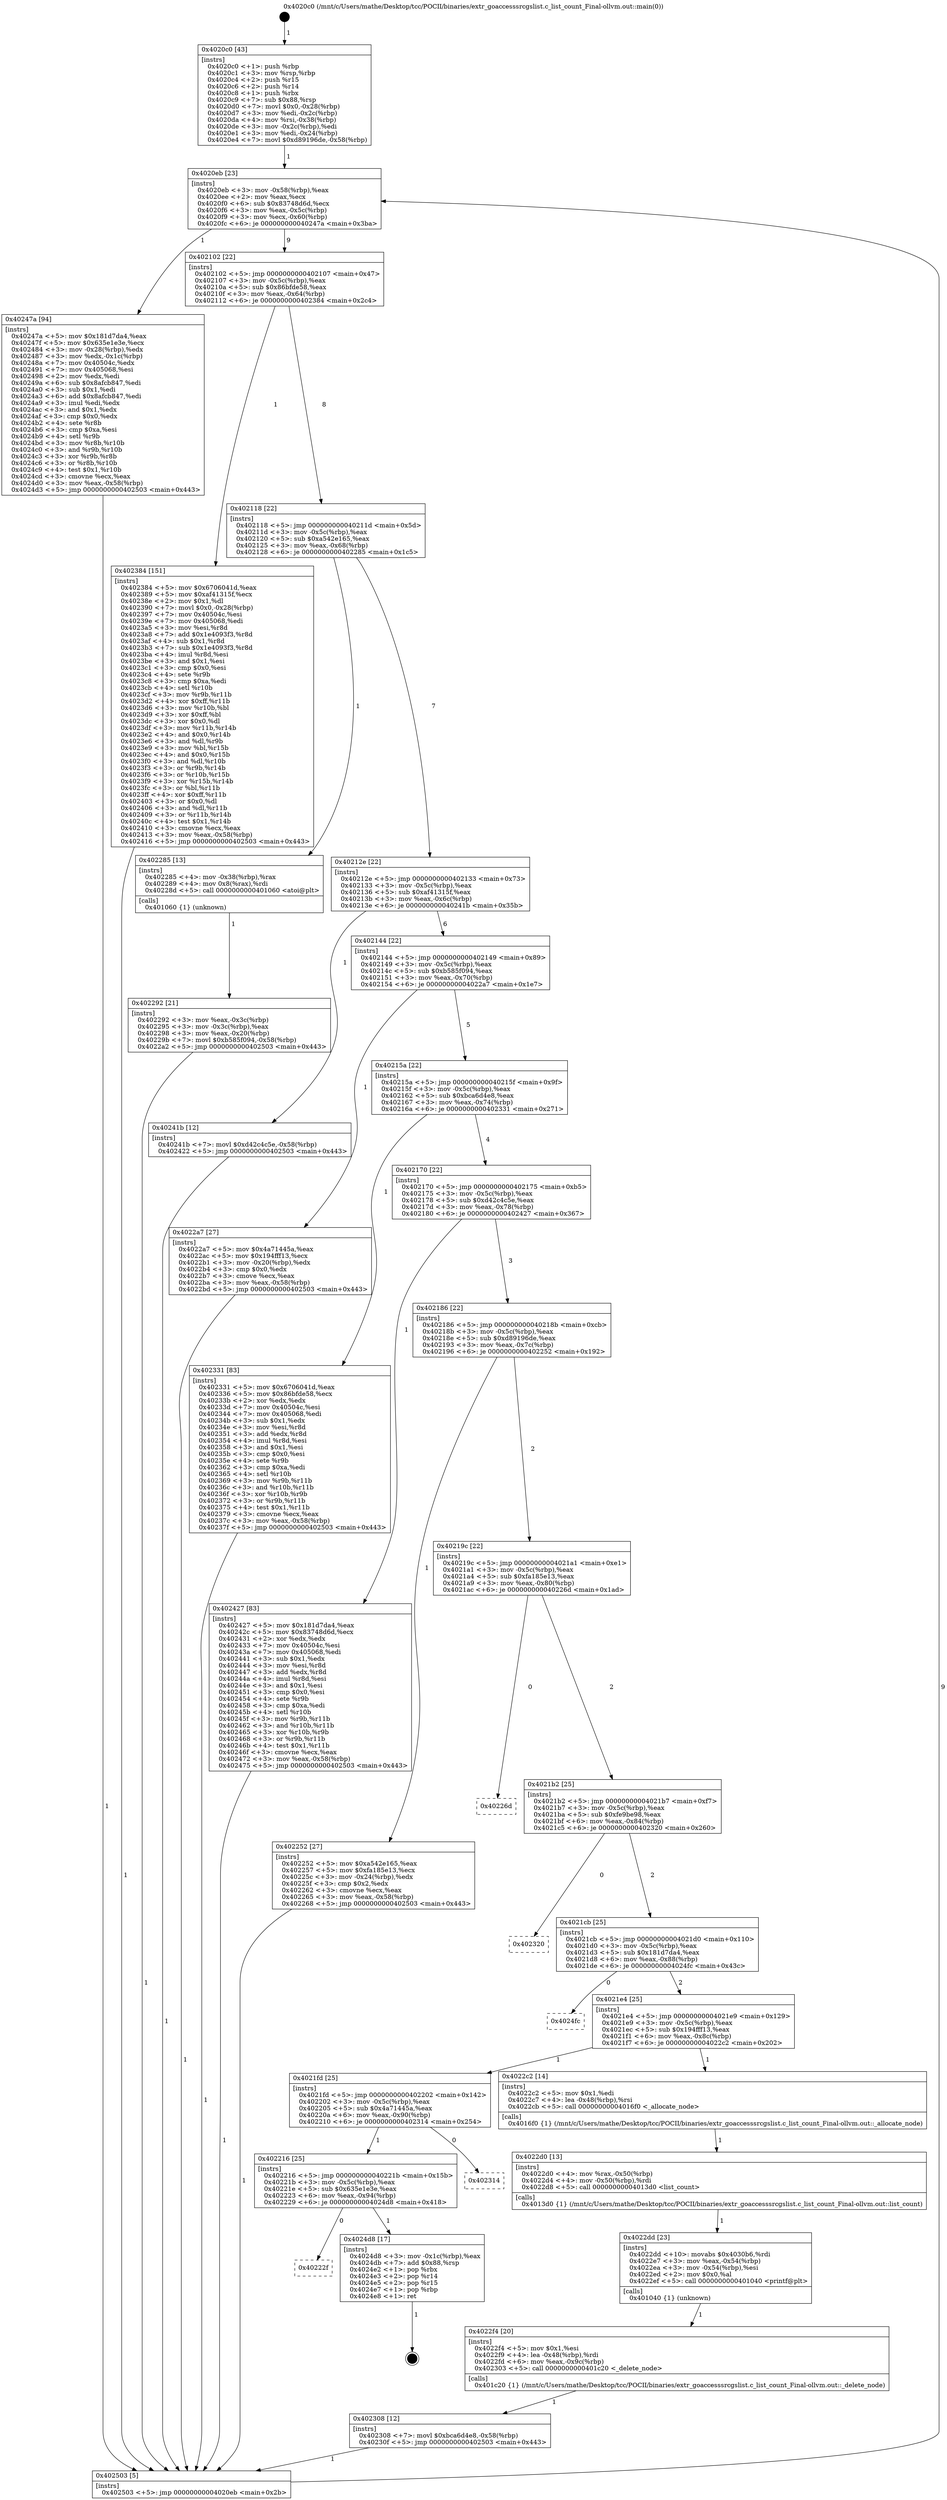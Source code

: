 digraph "0x4020c0" {
  label = "0x4020c0 (/mnt/c/Users/mathe/Desktop/tcc/POCII/binaries/extr_goaccesssrcgslist.c_list_count_Final-ollvm.out::main(0))"
  labelloc = "t"
  node[shape=record]

  Entry [label="",width=0.3,height=0.3,shape=circle,fillcolor=black,style=filled]
  "0x4020eb" [label="{
     0x4020eb [23]\l
     | [instrs]\l
     &nbsp;&nbsp;0x4020eb \<+3\>: mov -0x58(%rbp),%eax\l
     &nbsp;&nbsp;0x4020ee \<+2\>: mov %eax,%ecx\l
     &nbsp;&nbsp;0x4020f0 \<+6\>: sub $0x83748d6d,%ecx\l
     &nbsp;&nbsp;0x4020f6 \<+3\>: mov %eax,-0x5c(%rbp)\l
     &nbsp;&nbsp;0x4020f9 \<+3\>: mov %ecx,-0x60(%rbp)\l
     &nbsp;&nbsp;0x4020fc \<+6\>: je 000000000040247a \<main+0x3ba\>\l
  }"]
  "0x40247a" [label="{
     0x40247a [94]\l
     | [instrs]\l
     &nbsp;&nbsp;0x40247a \<+5\>: mov $0x181d7da4,%eax\l
     &nbsp;&nbsp;0x40247f \<+5\>: mov $0x635e1e3e,%ecx\l
     &nbsp;&nbsp;0x402484 \<+3\>: mov -0x28(%rbp),%edx\l
     &nbsp;&nbsp;0x402487 \<+3\>: mov %edx,-0x1c(%rbp)\l
     &nbsp;&nbsp;0x40248a \<+7\>: mov 0x40504c,%edx\l
     &nbsp;&nbsp;0x402491 \<+7\>: mov 0x405068,%esi\l
     &nbsp;&nbsp;0x402498 \<+2\>: mov %edx,%edi\l
     &nbsp;&nbsp;0x40249a \<+6\>: sub $0x8afcb847,%edi\l
     &nbsp;&nbsp;0x4024a0 \<+3\>: sub $0x1,%edi\l
     &nbsp;&nbsp;0x4024a3 \<+6\>: add $0x8afcb847,%edi\l
     &nbsp;&nbsp;0x4024a9 \<+3\>: imul %edi,%edx\l
     &nbsp;&nbsp;0x4024ac \<+3\>: and $0x1,%edx\l
     &nbsp;&nbsp;0x4024af \<+3\>: cmp $0x0,%edx\l
     &nbsp;&nbsp;0x4024b2 \<+4\>: sete %r8b\l
     &nbsp;&nbsp;0x4024b6 \<+3\>: cmp $0xa,%esi\l
     &nbsp;&nbsp;0x4024b9 \<+4\>: setl %r9b\l
     &nbsp;&nbsp;0x4024bd \<+3\>: mov %r8b,%r10b\l
     &nbsp;&nbsp;0x4024c0 \<+3\>: and %r9b,%r10b\l
     &nbsp;&nbsp;0x4024c3 \<+3\>: xor %r9b,%r8b\l
     &nbsp;&nbsp;0x4024c6 \<+3\>: or %r8b,%r10b\l
     &nbsp;&nbsp;0x4024c9 \<+4\>: test $0x1,%r10b\l
     &nbsp;&nbsp;0x4024cd \<+3\>: cmovne %ecx,%eax\l
     &nbsp;&nbsp;0x4024d0 \<+3\>: mov %eax,-0x58(%rbp)\l
     &nbsp;&nbsp;0x4024d3 \<+5\>: jmp 0000000000402503 \<main+0x443\>\l
  }"]
  "0x402102" [label="{
     0x402102 [22]\l
     | [instrs]\l
     &nbsp;&nbsp;0x402102 \<+5\>: jmp 0000000000402107 \<main+0x47\>\l
     &nbsp;&nbsp;0x402107 \<+3\>: mov -0x5c(%rbp),%eax\l
     &nbsp;&nbsp;0x40210a \<+5\>: sub $0x86bfde58,%eax\l
     &nbsp;&nbsp;0x40210f \<+3\>: mov %eax,-0x64(%rbp)\l
     &nbsp;&nbsp;0x402112 \<+6\>: je 0000000000402384 \<main+0x2c4\>\l
  }"]
  Exit [label="",width=0.3,height=0.3,shape=circle,fillcolor=black,style=filled,peripheries=2]
  "0x402384" [label="{
     0x402384 [151]\l
     | [instrs]\l
     &nbsp;&nbsp;0x402384 \<+5\>: mov $0x6706041d,%eax\l
     &nbsp;&nbsp;0x402389 \<+5\>: mov $0xaf41315f,%ecx\l
     &nbsp;&nbsp;0x40238e \<+2\>: mov $0x1,%dl\l
     &nbsp;&nbsp;0x402390 \<+7\>: movl $0x0,-0x28(%rbp)\l
     &nbsp;&nbsp;0x402397 \<+7\>: mov 0x40504c,%esi\l
     &nbsp;&nbsp;0x40239e \<+7\>: mov 0x405068,%edi\l
     &nbsp;&nbsp;0x4023a5 \<+3\>: mov %esi,%r8d\l
     &nbsp;&nbsp;0x4023a8 \<+7\>: add $0x1e4093f3,%r8d\l
     &nbsp;&nbsp;0x4023af \<+4\>: sub $0x1,%r8d\l
     &nbsp;&nbsp;0x4023b3 \<+7\>: sub $0x1e4093f3,%r8d\l
     &nbsp;&nbsp;0x4023ba \<+4\>: imul %r8d,%esi\l
     &nbsp;&nbsp;0x4023be \<+3\>: and $0x1,%esi\l
     &nbsp;&nbsp;0x4023c1 \<+3\>: cmp $0x0,%esi\l
     &nbsp;&nbsp;0x4023c4 \<+4\>: sete %r9b\l
     &nbsp;&nbsp;0x4023c8 \<+3\>: cmp $0xa,%edi\l
     &nbsp;&nbsp;0x4023cb \<+4\>: setl %r10b\l
     &nbsp;&nbsp;0x4023cf \<+3\>: mov %r9b,%r11b\l
     &nbsp;&nbsp;0x4023d2 \<+4\>: xor $0xff,%r11b\l
     &nbsp;&nbsp;0x4023d6 \<+3\>: mov %r10b,%bl\l
     &nbsp;&nbsp;0x4023d9 \<+3\>: xor $0xff,%bl\l
     &nbsp;&nbsp;0x4023dc \<+3\>: xor $0x0,%dl\l
     &nbsp;&nbsp;0x4023df \<+3\>: mov %r11b,%r14b\l
     &nbsp;&nbsp;0x4023e2 \<+4\>: and $0x0,%r14b\l
     &nbsp;&nbsp;0x4023e6 \<+3\>: and %dl,%r9b\l
     &nbsp;&nbsp;0x4023e9 \<+3\>: mov %bl,%r15b\l
     &nbsp;&nbsp;0x4023ec \<+4\>: and $0x0,%r15b\l
     &nbsp;&nbsp;0x4023f0 \<+3\>: and %dl,%r10b\l
     &nbsp;&nbsp;0x4023f3 \<+3\>: or %r9b,%r14b\l
     &nbsp;&nbsp;0x4023f6 \<+3\>: or %r10b,%r15b\l
     &nbsp;&nbsp;0x4023f9 \<+3\>: xor %r15b,%r14b\l
     &nbsp;&nbsp;0x4023fc \<+3\>: or %bl,%r11b\l
     &nbsp;&nbsp;0x4023ff \<+4\>: xor $0xff,%r11b\l
     &nbsp;&nbsp;0x402403 \<+3\>: or $0x0,%dl\l
     &nbsp;&nbsp;0x402406 \<+3\>: and %dl,%r11b\l
     &nbsp;&nbsp;0x402409 \<+3\>: or %r11b,%r14b\l
     &nbsp;&nbsp;0x40240c \<+4\>: test $0x1,%r14b\l
     &nbsp;&nbsp;0x402410 \<+3\>: cmovne %ecx,%eax\l
     &nbsp;&nbsp;0x402413 \<+3\>: mov %eax,-0x58(%rbp)\l
     &nbsp;&nbsp;0x402416 \<+5\>: jmp 0000000000402503 \<main+0x443\>\l
  }"]
  "0x402118" [label="{
     0x402118 [22]\l
     | [instrs]\l
     &nbsp;&nbsp;0x402118 \<+5\>: jmp 000000000040211d \<main+0x5d\>\l
     &nbsp;&nbsp;0x40211d \<+3\>: mov -0x5c(%rbp),%eax\l
     &nbsp;&nbsp;0x402120 \<+5\>: sub $0xa542e165,%eax\l
     &nbsp;&nbsp;0x402125 \<+3\>: mov %eax,-0x68(%rbp)\l
     &nbsp;&nbsp;0x402128 \<+6\>: je 0000000000402285 \<main+0x1c5\>\l
  }"]
  "0x40222f" [label="{
     0x40222f\l
  }", style=dashed]
  "0x402285" [label="{
     0x402285 [13]\l
     | [instrs]\l
     &nbsp;&nbsp;0x402285 \<+4\>: mov -0x38(%rbp),%rax\l
     &nbsp;&nbsp;0x402289 \<+4\>: mov 0x8(%rax),%rdi\l
     &nbsp;&nbsp;0x40228d \<+5\>: call 0000000000401060 \<atoi@plt\>\l
     | [calls]\l
     &nbsp;&nbsp;0x401060 \{1\} (unknown)\l
  }"]
  "0x40212e" [label="{
     0x40212e [22]\l
     | [instrs]\l
     &nbsp;&nbsp;0x40212e \<+5\>: jmp 0000000000402133 \<main+0x73\>\l
     &nbsp;&nbsp;0x402133 \<+3\>: mov -0x5c(%rbp),%eax\l
     &nbsp;&nbsp;0x402136 \<+5\>: sub $0xaf41315f,%eax\l
     &nbsp;&nbsp;0x40213b \<+3\>: mov %eax,-0x6c(%rbp)\l
     &nbsp;&nbsp;0x40213e \<+6\>: je 000000000040241b \<main+0x35b\>\l
  }"]
  "0x4024d8" [label="{
     0x4024d8 [17]\l
     | [instrs]\l
     &nbsp;&nbsp;0x4024d8 \<+3\>: mov -0x1c(%rbp),%eax\l
     &nbsp;&nbsp;0x4024db \<+7\>: add $0x88,%rsp\l
     &nbsp;&nbsp;0x4024e2 \<+1\>: pop %rbx\l
     &nbsp;&nbsp;0x4024e3 \<+2\>: pop %r14\l
     &nbsp;&nbsp;0x4024e5 \<+2\>: pop %r15\l
     &nbsp;&nbsp;0x4024e7 \<+1\>: pop %rbp\l
     &nbsp;&nbsp;0x4024e8 \<+1\>: ret\l
  }"]
  "0x40241b" [label="{
     0x40241b [12]\l
     | [instrs]\l
     &nbsp;&nbsp;0x40241b \<+7\>: movl $0xd42c4c5e,-0x58(%rbp)\l
     &nbsp;&nbsp;0x402422 \<+5\>: jmp 0000000000402503 \<main+0x443\>\l
  }"]
  "0x402144" [label="{
     0x402144 [22]\l
     | [instrs]\l
     &nbsp;&nbsp;0x402144 \<+5\>: jmp 0000000000402149 \<main+0x89\>\l
     &nbsp;&nbsp;0x402149 \<+3\>: mov -0x5c(%rbp),%eax\l
     &nbsp;&nbsp;0x40214c \<+5\>: sub $0xb585f094,%eax\l
     &nbsp;&nbsp;0x402151 \<+3\>: mov %eax,-0x70(%rbp)\l
     &nbsp;&nbsp;0x402154 \<+6\>: je 00000000004022a7 \<main+0x1e7\>\l
  }"]
  "0x402216" [label="{
     0x402216 [25]\l
     | [instrs]\l
     &nbsp;&nbsp;0x402216 \<+5\>: jmp 000000000040221b \<main+0x15b\>\l
     &nbsp;&nbsp;0x40221b \<+3\>: mov -0x5c(%rbp),%eax\l
     &nbsp;&nbsp;0x40221e \<+5\>: sub $0x635e1e3e,%eax\l
     &nbsp;&nbsp;0x402223 \<+6\>: mov %eax,-0x94(%rbp)\l
     &nbsp;&nbsp;0x402229 \<+6\>: je 00000000004024d8 \<main+0x418\>\l
  }"]
  "0x4022a7" [label="{
     0x4022a7 [27]\l
     | [instrs]\l
     &nbsp;&nbsp;0x4022a7 \<+5\>: mov $0x4a71445a,%eax\l
     &nbsp;&nbsp;0x4022ac \<+5\>: mov $0x194fff13,%ecx\l
     &nbsp;&nbsp;0x4022b1 \<+3\>: mov -0x20(%rbp),%edx\l
     &nbsp;&nbsp;0x4022b4 \<+3\>: cmp $0x0,%edx\l
     &nbsp;&nbsp;0x4022b7 \<+3\>: cmove %ecx,%eax\l
     &nbsp;&nbsp;0x4022ba \<+3\>: mov %eax,-0x58(%rbp)\l
     &nbsp;&nbsp;0x4022bd \<+5\>: jmp 0000000000402503 \<main+0x443\>\l
  }"]
  "0x40215a" [label="{
     0x40215a [22]\l
     | [instrs]\l
     &nbsp;&nbsp;0x40215a \<+5\>: jmp 000000000040215f \<main+0x9f\>\l
     &nbsp;&nbsp;0x40215f \<+3\>: mov -0x5c(%rbp),%eax\l
     &nbsp;&nbsp;0x402162 \<+5\>: sub $0xbca6d4e8,%eax\l
     &nbsp;&nbsp;0x402167 \<+3\>: mov %eax,-0x74(%rbp)\l
     &nbsp;&nbsp;0x40216a \<+6\>: je 0000000000402331 \<main+0x271\>\l
  }"]
  "0x402314" [label="{
     0x402314\l
  }", style=dashed]
  "0x402331" [label="{
     0x402331 [83]\l
     | [instrs]\l
     &nbsp;&nbsp;0x402331 \<+5\>: mov $0x6706041d,%eax\l
     &nbsp;&nbsp;0x402336 \<+5\>: mov $0x86bfde58,%ecx\l
     &nbsp;&nbsp;0x40233b \<+2\>: xor %edx,%edx\l
     &nbsp;&nbsp;0x40233d \<+7\>: mov 0x40504c,%esi\l
     &nbsp;&nbsp;0x402344 \<+7\>: mov 0x405068,%edi\l
     &nbsp;&nbsp;0x40234b \<+3\>: sub $0x1,%edx\l
     &nbsp;&nbsp;0x40234e \<+3\>: mov %esi,%r8d\l
     &nbsp;&nbsp;0x402351 \<+3\>: add %edx,%r8d\l
     &nbsp;&nbsp;0x402354 \<+4\>: imul %r8d,%esi\l
     &nbsp;&nbsp;0x402358 \<+3\>: and $0x1,%esi\l
     &nbsp;&nbsp;0x40235b \<+3\>: cmp $0x0,%esi\l
     &nbsp;&nbsp;0x40235e \<+4\>: sete %r9b\l
     &nbsp;&nbsp;0x402362 \<+3\>: cmp $0xa,%edi\l
     &nbsp;&nbsp;0x402365 \<+4\>: setl %r10b\l
     &nbsp;&nbsp;0x402369 \<+3\>: mov %r9b,%r11b\l
     &nbsp;&nbsp;0x40236c \<+3\>: and %r10b,%r11b\l
     &nbsp;&nbsp;0x40236f \<+3\>: xor %r10b,%r9b\l
     &nbsp;&nbsp;0x402372 \<+3\>: or %r9b,%r11b\l
     &nbsp;&nbsp;0x402375 \<+4\>: test $0x1,%r11b\l
     &nbsp;&nbsp;0x402379 \<+3\>: cmovne %ecx,%eax\l
     &nbsp;&nbsp;0x40237c \<+3\>: mov %eax,-0x58(%rbp)\l
     &nbsp;&nbsp;0x40237f \<+5\>: jmp 0000000000402503 \<main+0x443\>\l
  }"]
  "0x402170" [label="{
     0x402170 [22]\l
     | [instrs]\l
     &nbsp;&nbsp;0x402170 \<+5\>: jmp 0000000000402175 \<main+0xb5\>\l
     &nbsp;&nbsp;0x402175 \<+3\>: mov -0x5c(%rbp),%eax\l
     &nbsp;&nbsp;0x402178 \<+5\>: sub $0xd42c4c5e,%eax\l
     &nbsp;&nbsp;0x40217d \<+3\>: mov %eax,-0x78(%rbp)\l
     &nbsp;&nbsp;0x402180 \<+6\>: je 0000000000402427 \<main+0x367\>\l
  }"]
  "0x402308" [label="{
     0x402308 [12]\l
     | [instrs]\l
     &nbsp;&nbsp;0x402308 \<+7\>: movl $0xbca6d4e8,-0x58(%rbp)\l
     &nbsp;&nbsp;0x40230f \<+5\>: jmp 0000000000402503 \<main+0x443\>\l
  }"]
  "0x402427" [label="{
     0x402427 [83]\l
     | [instrs]\l
     &nbsp;&nbsp;0x402427 \<+5\>: mov $0x181d7da4,%eax\l
     &nbsp;&nbsp;0x40242c \<+5\>: mov $0x83748d6d,%ecx\l
     &nbsp;&nbsp;0x402431 \<+2\>: xor %edx,%edx\l
     &nbsp;&nbsp;0x402433 \<+7\>: mov 0x40504c,%esi\l
     &nbsp;&nbsp;0x40243a \<+7\>: mov 0x405068,%edi\l
     &nbsp;&nbsp;0x402441 \<+3\>: sub $0x1,%edx\l
     &nbsp;&nbsp;0x402444 \<+3\>: mov %esi,%r8d\l
     &nbsp;&nbsp;0x402447 \<+3\>: add %edx,%r8d\l
     &nbsp;&nbsp;0x40244a \<+4\>: imul %r8d,%esi\l
     &nbsp;&nbsp;0x40244e \<+3\>: and $0x1,%esi\l
     &nbsp;&nbsp;0x402451 \<+3\>: cmp $0x0,%esi\l
     &nbsp;&nbsp;0x402454 \<+4\>: sete %r9b\l
     &nbsp;&nbsp;0x402458 \<+3\>: cmp $0xa,%edi\l
     &nbsp;&nbsp;0x40245b \<+4\>: setl %r10b\l
     &nbsp;&nbsp;0x40245f \<+3\>: mov %r9b,%r11b\l
     &nbsp;&nbsp;0x402462 \<+3\>: and %r10b,%r11b\l
     &nbsp;&nbsp;0x402465 \<+3\>: xor %r10b,%r9b\l
     &nbsp;&nbsp;0x402468 \<+3\>: or %r9b,%r11b\l
     &nbsp;&nbsp;0x40246b \<+4\>: test $0x1,%r11b\l
     &nbsp;&nbsp;0x40246f \<+3\>: cmovne %ecx,%eax\l
     &nbsp;&nbsp;0x402472 \<+3\>: mov %eax,-0x58(%rbp)\l
     &nbsp;&nbsp;0x402475 \<+5\>: jmp 0000000000402503 \<main+0x443\>\l
  }"]
  "0x402186" [label="{
     0x402186 [22]\l
     | [instrs]\l
     &nbsp;&nbsp;0x402186 \<+5\>: jmp 000000000040218b \<main+0xcb\>\l
     &nbsp;&nbsp;0x40218b \<+3\>: mov -0x5c(%rbp),%eax\l
     &nbsp;&nbsp;0x40218e \<+5\>: sub $0xd89196de,%eax\l
     &nbsp;&nbsp;0x402193 \<+3\>: mov %eax,-0x7c(%rbp)\l
     &nbsp;&nbsp;0x402196 \<+6\>: je 0000000000402252 \<main+0x192\>\l
  }"]
  "0x4022f4" [label="{
     0x4022f4 [20]\l
     | [instrs]\l
     &nbsp;&nbsp;0x4022f4 \<+5\>: mov $0x1,%esi\l
     &nbsp;&nbsp;0x4022f9 \<+4\>: lea -0x48(%rbp),%rdi\l
     &nbsp;&nbsp;0x4022fd \<+6\>: mov %eax,-0x9c(%rbp)\l
     &nbsp;&nbsp;0x402303 \<+5\>: call 0000000000401c20 \<_delete_node\>\l
     | [calls]\l
     &nbsp;&nbsp;0x401c20 \{1\} (/mnt/c/Users/mathe/Desktop/tcc/POCII/binaries/extr_goaccesssrcgslist.c_list_count_Final-ollvm.out::_delete_node)\l
  }"]
  "0x402252" [label="{
     0x402252 [27]\l
     | [instrs]\l
     &nbsp;&nbsp;0x402252 \<+5\>: mov $0xa542e165,%eax\l
     &nbsp;&nbsp;0x402257 \<+5\>: mov $0xfa185e13,%ecx\l
     &nbsp;&nbsp;0x40225c \<+3\>: mov -0x24(%rbp),%edx\l
     &nbsp;&nbsp;0x40225f \<+3\>: cmp $0x2,%edx\l
     &nbsp;&nbsp;0x402262 \<+3\>: cmovne %ecx,%eax\l
     &nbsp;&nbsp;0x402265 \<+3\>: mov %eax,-0x58(%rbp)\l
     &nbsp;&nbsp;0x402268 \<+5\>: jmp 0000000000402503 \<main+0x443\>\l
  }"]
  "0x40219c" [label="{
     0x40219c [22]\l
     | [instrs]\l
     &nbsp;&nbsp;0x40219c \<+5\>: jmp 00000000004021a1 \<main+0xe1\>\l
     &nbsp;&nbsp;0x4021a1 \<+3\>: mov -0x5c(%rbp),%eax\l
     &nbsp;&nbsp;0x4021a4 \<+5\>: sub $0xfa185e13,%eax\l
     &nbsp;&nbsp;0x4021a9 \<+3\>: mov %eax,-0x80(%rbp)\l
     &nbsp;&nbsp;0x4021ac \<+6\>: je 000000000040226d \<main+0x1ad\>\l
  }"]
  "0x402503" [label="{
     0x402503 [5]\l
     | [instrs]\l
     &nbsp;&nbsp;0x402503 \<+5\>: jmp 00000000004020eb \<main+0x2b\>\l
  }"]
  "0x4020c0" [label="{
     0x4020c0 [43]\l
     | [instrs]\l
     &nbsp;&nbsp;0x4020c0 \<+1\>: push %rbp\l
     &nbsp;&nbsp;0x4020c1 \<+3\>: mov %rsp,%rbp\l
     &nbsp;&nbsp;0x4020c4 \<+2\>: push %r15\l
     &nbsp;&nbsp;0x4020c6 \<+2\>: push %r14\l
     &nbsp;&nbsp;0x4020c8 \<+1\>: push %rbx\l
     &nbsp;&nbsp;0x4020c9 \<+7\>: sub $0x88,%rsp\l
     &nbsp;&nbsp;0x4020d0 \<+7\>: movl $0x0,-0x28(%rbp)\l
     &nbsp;&nbsp;0x4020d7 \<+3\>: mov %edi,-0x2c(%rbp)\l
     &nbsp;&nbsp;0x4020da \<+4\>: mov %rsi,-0x38(%rbp)\l
     &nbsp;&nbsp;0x4020de \<+3\>: mov -0x2c(%rbp),%edi\l
     &nbsp;&nbsp;0x4020e1 \<+3\>: mov %edi,-0x24(%rbp)\l
     &nbsp;&nbsp;0x4020e4 \<+7\>: movl $0xd89196de,-0x58(%rbp)\l
  }"]
  "0x402292" [label="{
     0x402292 [21]\l
     | [instrs]\l
     &nbsp;&nbsp;0x402292 \<+3\>: mov %eax,-0x3c(%rbp)\l
     &nbsp;&nbsp;0x402295 \<+3\>: mov -0x3c(%rbp),%eax\l
     &nbsp;&nbsp;0x402298 \<+3\>: mov %eax,-0x20(%rbp)\l
     &nbsp;&nbsp;0x40229b \<+7\>: movl $0xb585f094,-0x58(%rbp)\l
     &nbsp;&nbsp;0x4022a2 \<+5\>: jmp 0000000000402503 \<main+0x443\>\l
  }"]
  "0x4022dd" [label="{
     0x4022dd [23]\l
     | [instrs]\l
     &nbsp;&nbsp;0x4022dd \<+10\>: movabs $0x4030b6,%rdi\l
     &nbsp;&nbsp;0x4022e7 \<+3\>: mov %eax,-0x54(%rbp)\l
     &nbsp;&nbsp;0x4022ea \<+3\>: mov -0x54(%rbp),%esi\l
     &nbsp;&nbsp;0x4022ed \<+2\>: mov $0x0,%al\l
     &nbsp;&nbsp;0x4022ef \<+5\>: call 0000000000401040 \<printf@plt\>\l
     | [calls]\l
     &nbsp;&nbsp;0x401040 \{1\} (unknown)\l
  }"]
  "0x40226d" [label="{
     0x40226d\l
  }", style=dashed]
  "0x4021b2" [label="{
     0x4021b2 [25]\l
     | [instrs]\l
     &nbsp;&nbsp;0x4021b2 \<+5\>: jmp 00000000004021b7 \<main+0xf7\>\l
     &nbsp;&nbsp;0x4021b7 \<+3\>: mov -0x5c(%rbp),%eax\l
     &nbsp;&nbsp;0x4021ba \<+5\>: sub $0xfe9be98,%eax\l
     &nbsp;&nbsp;0x4021bf \<+6\>: mov %eax,-0x84(%rbp)\l
     &nbsp;&nbsp;0x4021c5 \<+6\>: je 0000000000402320 \<main+0x260\>\l
  }"]
  "0x4022d0" [label="{
     0x4022d0 [13]\l
     | [instrs]\l
     &nbsp;&nbsp;0x4022d0 \<+4\>: mov %rax,-0x50(%rbp)\l
     &nbsp;&nbsp;0x4022d4 \<+4\>: mov -0x50(%rbp),%rdi\l
     &nbsp;&nbsp;0x4022d8 \<+5\>: call 00000000004013d0 \<list_count\>\l
     | [calls]\l
     &nbsp;&nbsp;0x4013d0 \{1\} (/mnt/c/Users/mathe/Desktop/tcc/POCII/binaries/extr_goaccesssrcgslist.c_list_count_Final-ollvm.out::list_count)\l
  }"]
  "0x402320" [label="{
     0x402320\l
  }", style=dashed]
  "0x4021cb" [label="{
     0x4021cb [25]\l
     | [instrs]\l
     &nbsp;&nbsp;0x4021cb \<+5\>: jmp 00000000004021d0 \<main+0x110\>\l
     &nbsp;&nbsp;0x4021d0 \<+3\>: mov -0x5c(%rbp),%eax\l
     &nbsp;&nbsp;0x4021d3 \<+5\>: sub $0x181d7da4,%eax\l
     &nbsp;&nbsp;0x4021d8 \<+6\>: mov %eax,-0x88(%rbp)\l
     &nbsp;&nbsp;0x4021de \<+6\>: je 00000000004024fc \<main+0x43c\>\l
  }"]
  "0x4021fd" [label="{
     0x4021fd [25]\l
     | [instrs]\l
     &nbsp;&nbsp;0x4021fd \<+5\>: jmp 0000000000402202 \<main+0x142\>\l
     &nbsp;&nbsp;0x402202 \<+3\>: mov -0x5c(%rbp),%eax\l
     &nbsp;&nbsp;0x402205 \<+5\>: sub $0x4a71445a,%eax\l
     &nbsp;&nbsp;0x40220a \<+6\>: mov %eax,-0x90(%rbp)\l
     &nbsp;&nbsp;0x402210 \<+6\>: je 0000000000402314 \<main+0x254\>\l
  }"]
  "0x4024fc" [label="{
     0x4024fc\l
  }", style=dashed]
  "0x4021e4" [label="{
     0x4021e4 [25]\l
     | [instrs]\l
     &nbsp;&nbsp;0x4021e4 \<+5\>: jmp 00000000004021e9 \<main+0x129\>\l
     &nbsp;&nbsp;0x4021e9 \<+3\>: mov -0x5c(%rbp),%eax\l
     &nbsp;&nbsp;0x4021ec \<+5\>: sub $0x194fff13,%eax\l
     &nbsp;&nbsp;0x4021f1 \<+6\>: mov %eax,-0x8c(%rbp)\l
     &nbsp;&nbsp;0x4021f7 \<+6\>: je 00000000004022c2 \<main+0x202\>\l
  }"]
  "0x4022c2" [label="{
     0x4022c2 [14]\l
     | [instrs]\l
     &nbsp;&nbsp;0x4022c2 \<+5\>: mov $0x1,%edi\l
     &nbsp;&nbsp;0x4022c7 \<+4\>: lea -0x48(%rbp),%rsi\l
     &nbsp;&nbsp;0x4022cb \<+5\>: call 00000000004016f0 \<_allocate_node\>\l
     | [calls]\l
     &nbsp;&nbsp;0x4016f0 \{1\} (/mnt/c/Users/mathe/Desktop/tcc/POCII/binaries/extr_goaccesssrcgslist.c_list_count_Final-ollvm.out::_allocate_node)\l
  }"]
  Entry -> "0x4020c0" [label=" 1"]
  "0x4020eb" -> "0x40247a" [label=" 1"]
  "0x4020eb" -> "0x402102" [label=" 9"]
  "0x4024d8" -> Exit [label=" 1"]
  "0x402102" -> "0x402384" [label=" 1"]
  "0x402102" -> "0x402118" [label=" 8"]
  "0x402216" -> "0x40222f" [label=" 0"]
  "0x402118" -> "0x402285" [label=" 1"]
  "0x402118" -> "0x40212e" [label=" 7"]
  "0x402216" -> "0x4024d8" [label=" 1"]
  "0x40212e" -> "0x40241b" [label=" 1"]
  "0x40212e" -> "0x402144" [label=" 6"]
  "0x4021fd" -> "0x402216" [label=" 1"]
  "0x402144" -> "0x4022a7" [label=" 1"]
  "0x402144" -> "0x40215a" [label=" 5"]
  "0x4021fd" -> "0x402314" [label=" 0"]
  "0x40215a" -> "0x402331" [label=" 1"]
  "0x40215a" -> "0x402170" [label=" 4"]
  "0x40247a" -> "0x402503" [label=" 1"]
  "0x402170" -> "0x402427" [label=" 1"]
  "0x402170" -> "0x402186" [label=" 3"]
  "0x402427" -> "0x402503" [label=" 1"]
  "0x402186" -> "0x402252" [label=" 1"]
  "0x402186" -> "0x40219c" [label=" 2"]
  "0x402252" -> "0x402503" [label=" 1"]
  "0x4020c0" -> "0x4020eb" [label=" 1"]
  "0x402503" -> "0x4020eb" [label=" 9"]
  "0x402285" -> "0x402292" [label=" 1"]
  "0x402292" -> "0x402503" [label=" 1"]
  "0x4022a7" -> "0x402503" [label=" 1"]
  "0x40241b" -> "0x402503" [label=" 1"]
  "0x40219c" -> "0x40226d" [label=" 0"]
  "0x40219c" -> "0x4021b2" [label=" 2"]
  "0x402384" -> "0x402503" [label=" 1"]
  "0x4021b2" -> "0x402320" [label=" 0"]
  "0x4021b2" -> "0x4021cb" [label=" 2"]
  "0x402331" -> "0x402503" [label=" 1"]
  "0x4021cb" -> "0x4024fc" [label=" 0"]
  "0x4021cb" -> "0x4021e4" [label=" 2"]
  "0x402308" -> "0x402503" [label=" 1"]
  "0x4021e4" -> "0x4022c2" [label=" 1"]
  "0x4021e4" -> "0x4021fd" [label=" 1"]
  "0x4022c2" -> "0x4022d0" [label=" 1"]
  "0x4022d0" -> "0x4022dd" [label=" 1"]
  "0x4022dd" -> "0x4022f4" [label=" 1"]
  "0x4022f4" -> "0x402308" [label=" 1"]
}
